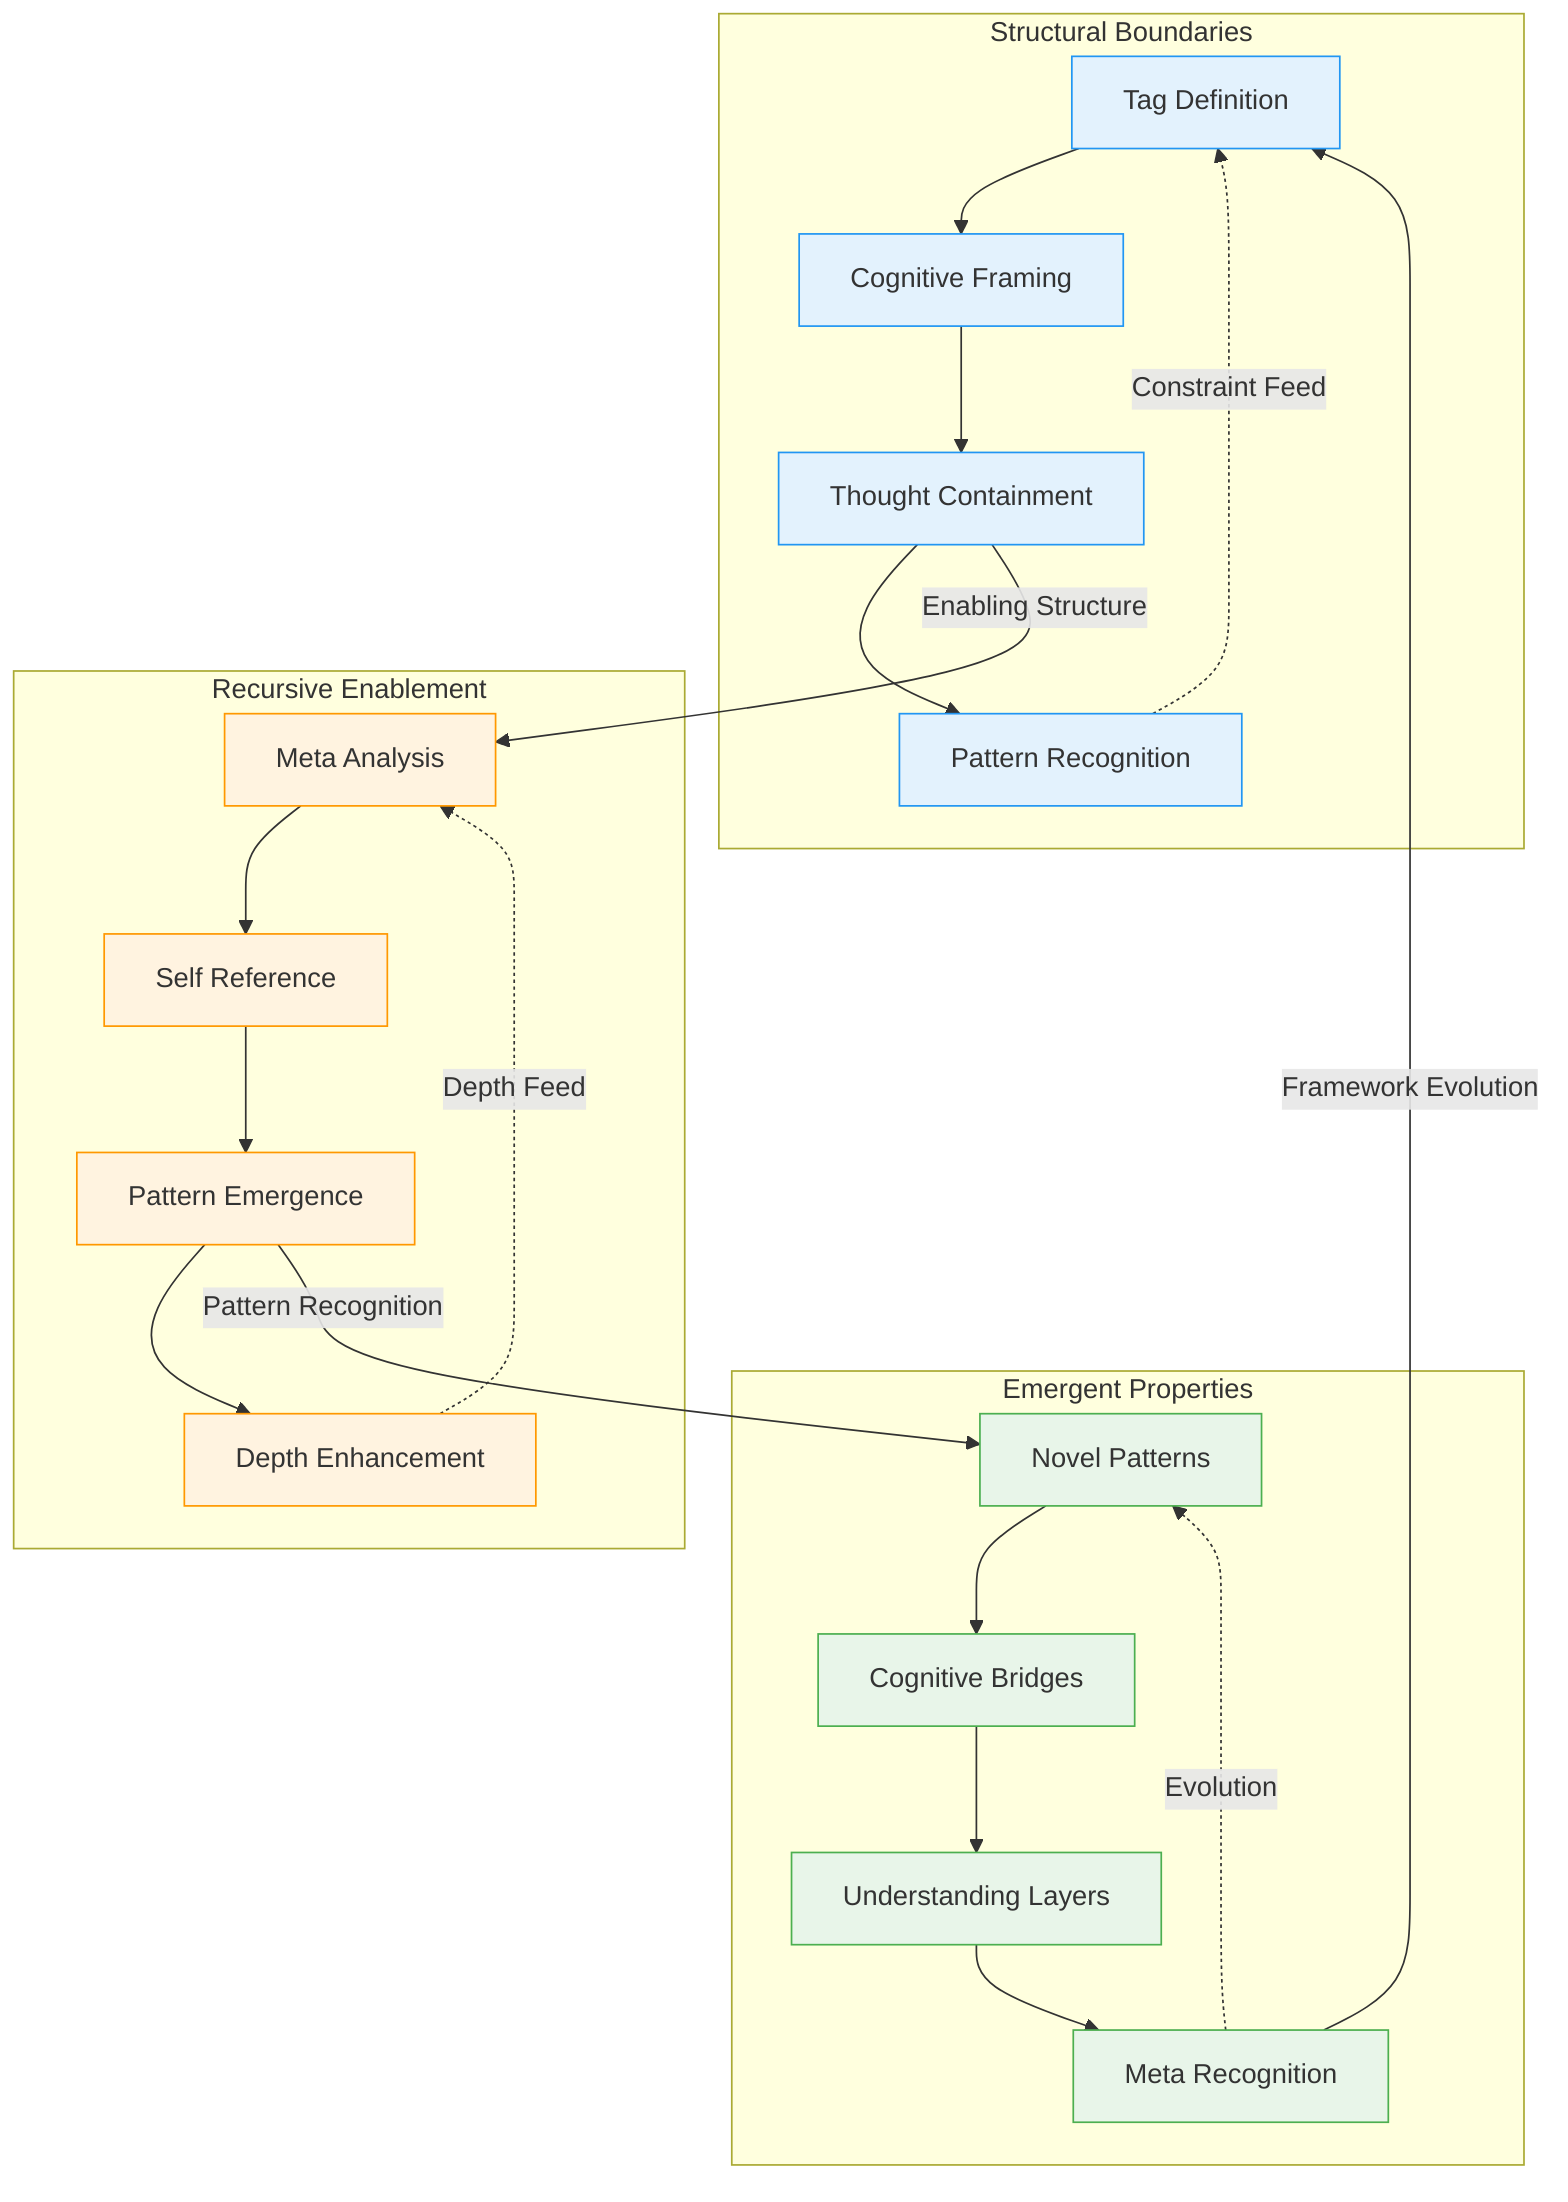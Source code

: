 flowchart TB
    subgraph StructuralBounds["Structural Boundaries"]
        direction TB
        SB1[Tag Definition]
        SB2[Cognitive Framing]
        SB3[Thought Containment]
        SB4[Pattern Recognition]
        
        SB1 --> SB2
        SB2 --> SB3
        SB3 --> SB4
        SB4 -.->|Constraint Feed| SB1
    end

    subgraph RecursiveDepth["Recursive Enablement"]
        direction LR
        RD1[Meta Analysis]
        RD2[Self Reference]
        RD3[Pattern Emergence]
        RD4[Depth Enhancement]
        
        RD1 --> RD2
        RD2 --> RD3
        RD3 --> RD4
        RD4 -.->|Depth Feed| RD1
    end

    subgraph EmergentDynamics["Emergent Properties"]
        direction TB
        ED1[Novel Patterns]
        ED2[Cognitive Bridges]
        ED3[Understanding Layers]
        ED4[Meta Recognition]
        
        ED1 --> ED2
        ED2 --> ED3
        ED3 --> ED4
        ED4 -.->|Evolution| ED1
    end

    SB3 -->|Enabling Structure| RD1
    RD3 -->|Pattern Recognition| ED1
    ED4 -->|Framework Evolution| SB1

    %% Styling
    classDef bounds fill:#e3f2fd,stroke:#2196F3
    classDef recursive fill:#fff3e0,stroke:#FF9800
    classDef emergent fill:#e8f5e9,stroke:#4CAF50

    class SB1,SB2,SB3,SB4 bounds
    class RD1,RD2,RD3,RD4 recursive
    class ED1,ED2,ED3,ED4 emergent